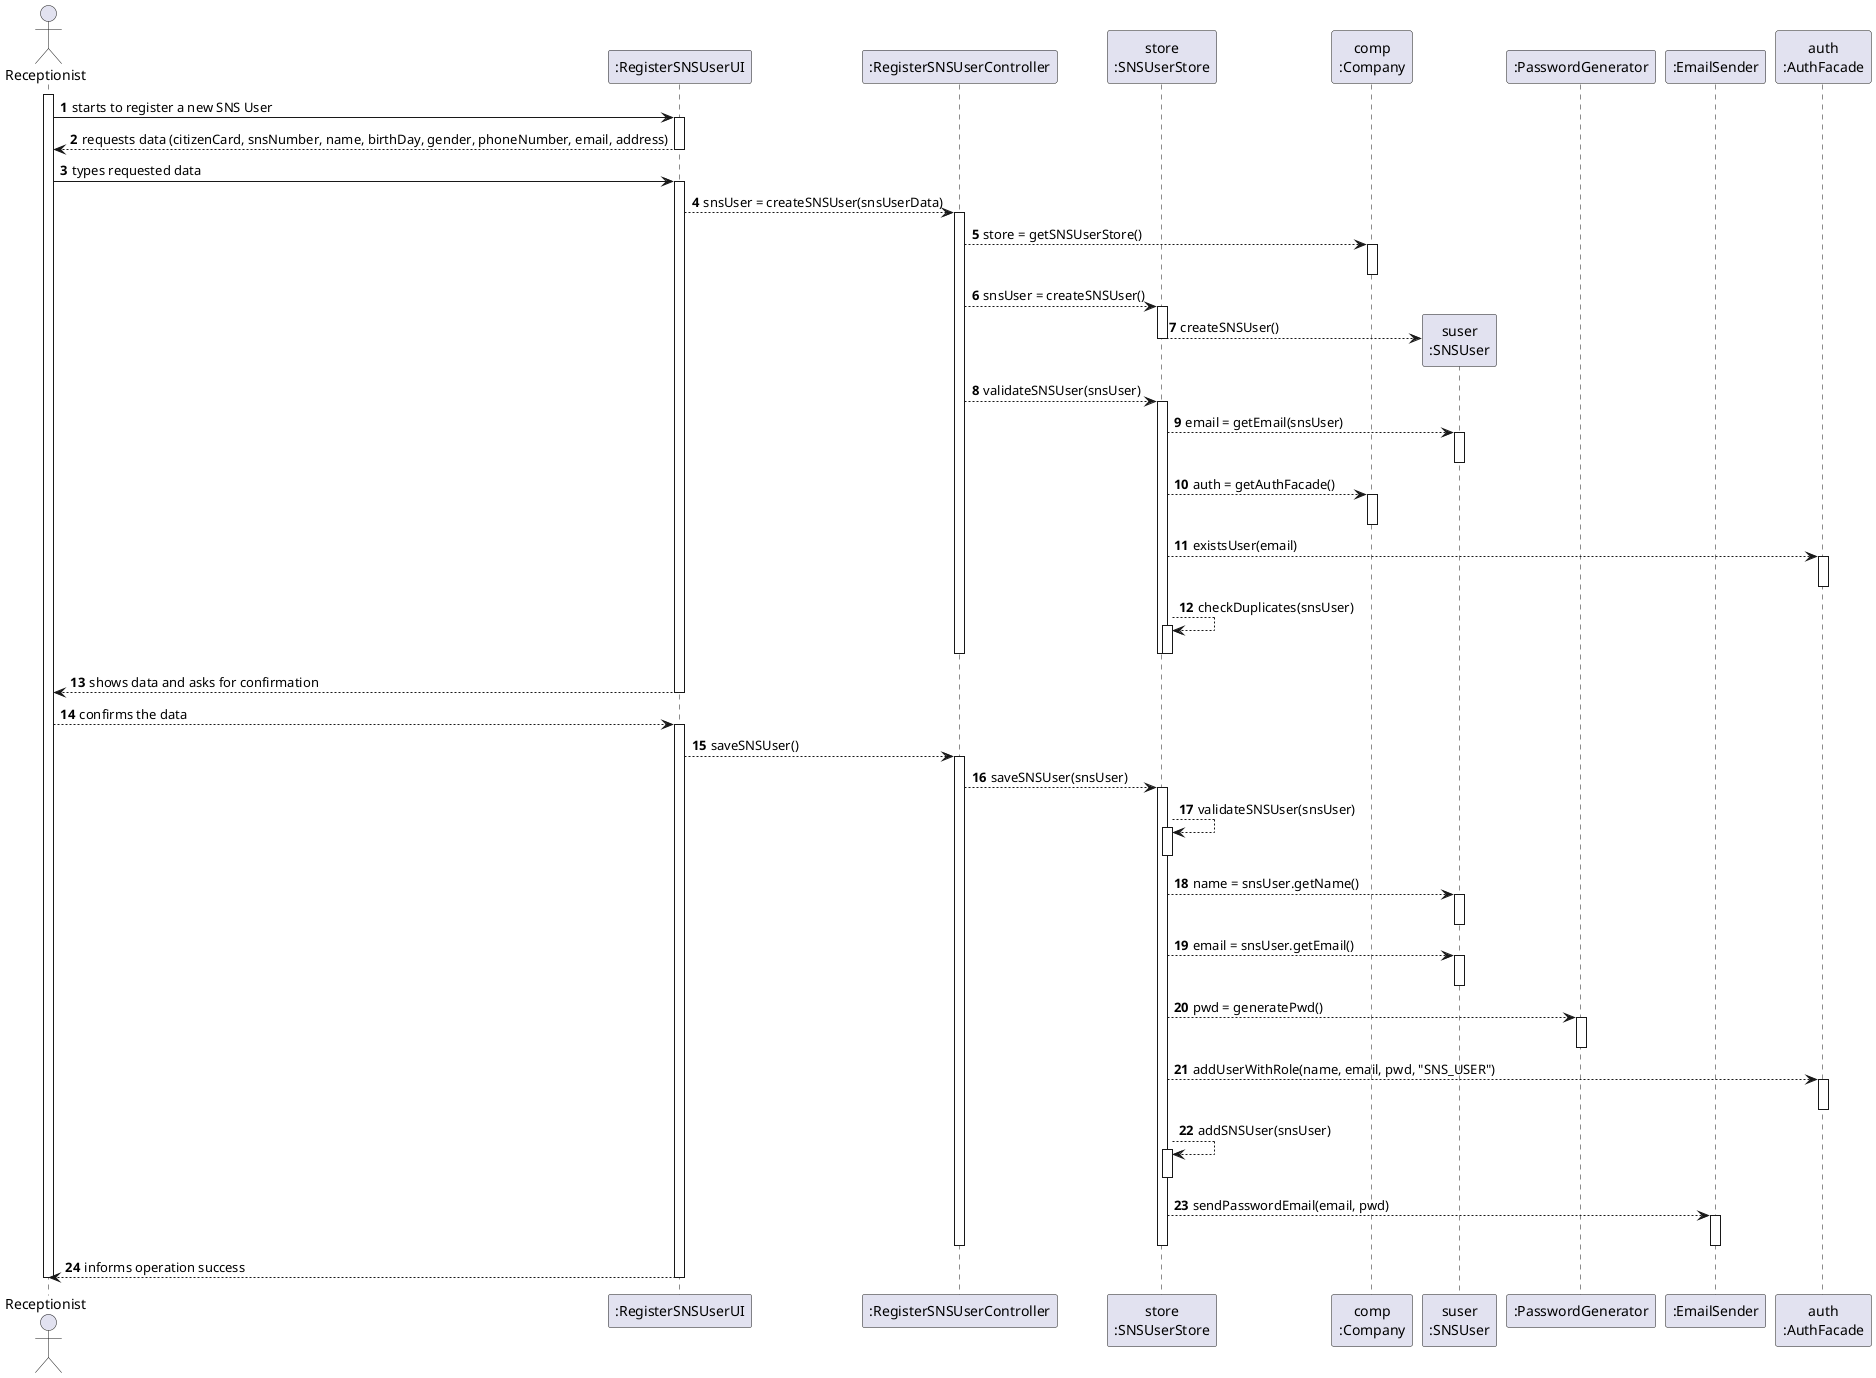 @startuml Sequence Diagram
autonumber
'hide footbox
actor "Receptionist" as RECEPT

participant ":RegisterSNSUserUI" as UI
participant ":RegisterSNSUserController" as CTRL
participant "store\n:SNSUserStore" as STORE
participant "comp\n:Company" as COMP
participant "suser\n:SNSUser" as SUSER
participant ":PasswordGenerator" as PWDGEN
participant ":EmailSender" as EMAIL
participant "auth\n:AuthFacade" as AUTH

activate RECEPT
RECEPT -> UI : starts to register a new SNS User
activate UI
UI --> RECEPT : requests data (citizenCard, snsNumber, name, birthDay, gender, phoneNumber, email, address)
deactivate UI

RECEPT -> UI : types requested data
activate UI

UI --> CTRL : snsUser = createSNSUser(snsUserData)
activate CTRL

CTRL --> COMP : store = getSNSUserStore()
activate COMP
deactivate COMP

CTRL --> STORE : snsUser = createSNSUser()
activate STORE

STORE --> SUSER** : createSNSUser()

deactivate STORE

CTRL --> STORE : validateSNSUser(snsUser)
activate STORE

STORE --> SUSER : email = getEmail(snsUser)
activate SUSER
deactivate SUSER

STORE --> COMP : auth = getAuthFacade()
activate COMP
deactivate COMP

STORE --> AUTH : existsUser(email)
activate AUTH
deactivate AUTH

STORE --> STORE : checkDuplicates(snsUser)
activate STORE
deactivate STORE

deactivate STORE
deactivate CTRL

UI --> RECEPT : shows data and asks for confirmation
deactivate UI


RECEPT --> UI : confirms the data
activate UI

UI --> CTRL : saveSNSUser()
activate CTRL

CTRL --> STORE : saveSNSUser(snsUser)
activate STORE

STORE --> STORE : validateSNSUser(snsUser)
activate STORE
deactivate STORE

STORE --> SUSER : name = snsUser.getName()
activate SUSER
deactivate SUSER

STORE --> SUSER : email = snsUser.getEmail()
activate SUSER
deactivate SUSER

STORE --> PWDGEN : pwd = generatePwd()
activate PWDGEN
deactivate PWDGEN

' STORE --> COMP : auth = getAuthFacade()
' activate COMP
' deactivate COMP

STORE --> AUTH : addUserWithRole(name, email, pwd, "SNS_USER")
activate AUTH
deactivate AUTH

STORE --> STORE : addSNSUser(snsUser)
activate STORE
deactivate STORE

STORE --> EMAIL : sendPasswordEmail(email, pwd)
activate EMAIL
deactivate EMAIL

deactivate STORE
deactivate CTRL

UI --> RECEPT : informs operation success
deactivate UI

deactivate RECEPT

@enduml